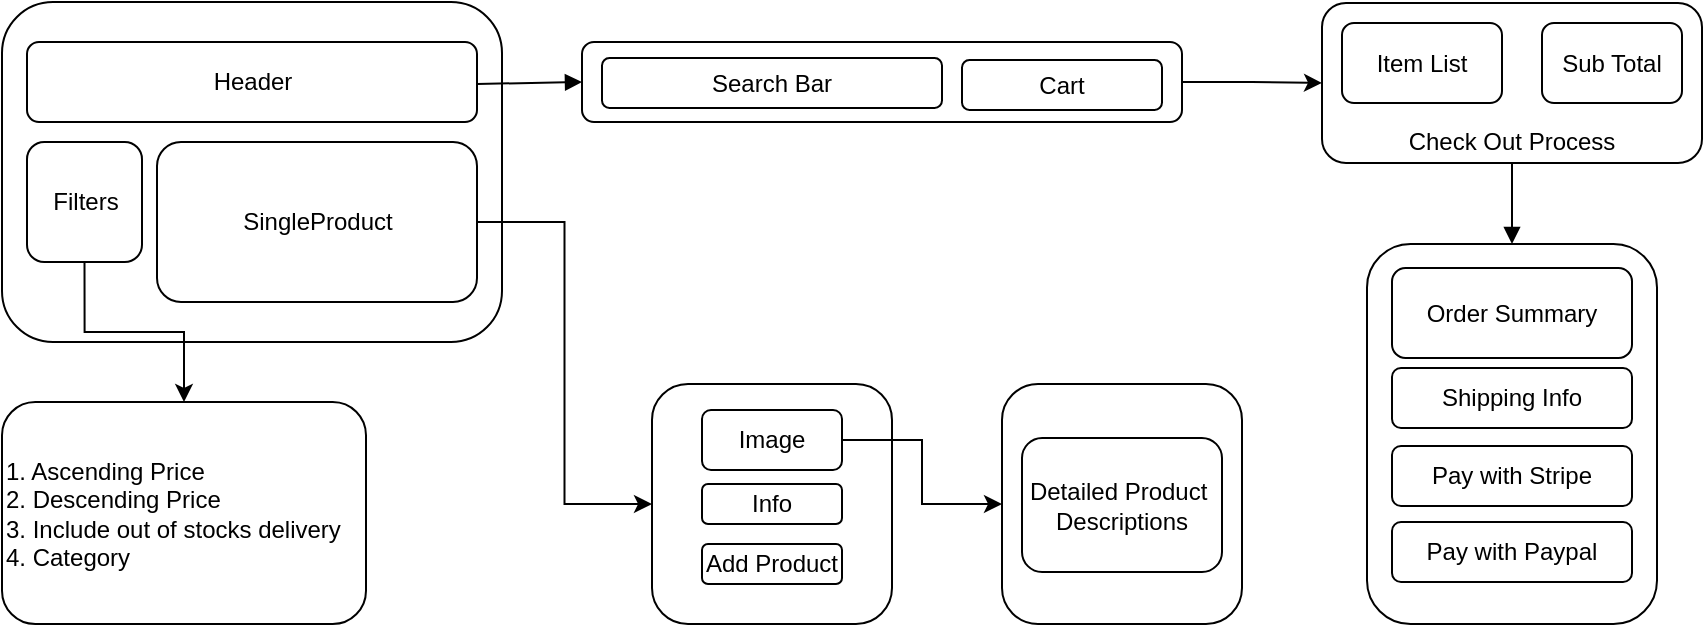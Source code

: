 <mxfile version="26.0.11">
  <diagram name="Page-1" id="5f0bae14-7c28-e335-631c-24af17079c00">
    <mxGraphModel dx="984" dy="607" grid="1" gridSize="10" guides="1" tooltips="1" connect="1" arrows="1" fold="1" page="1" pageScale="1" pageWidth="1100" pageHeight="850" background="none" math="0" shadow="0">
      <root>
        <mxCell id="0" />
        <mxCell id="1" parent="0" />
        <mxCell id="hUGraTTiiIYDoasSvpjc-1" value="" style="rounded=1;whiteSpace=wrap;html=1;strokeWidth=1;" parent="1" vertex="1">
          <mxGeometry x="30" y="150" width="250" height="170" as="geometry" />
        </mxCell>
        <mxCell id="hUGraTTiiIYDoasSvpjc-6" value="Header" style="rounded=1;whiteSpace=wrap;html=1;" parent="1" vertex="1">
          <mxGeometry x="42.5" y="170" width="225" height="40" as="geometry" />
        </mxCell>
        <mxCell id="L1TAeS7wLeBHiriWUBnC-2" style="edgeStyle=orthogonalEdgeStyle;rounded=0;orthogonalLoop=1;jettySize=auto;html=1;exitX=0.5;exitY=1;exitDx=0;exitDy=0;entryX=0.5;entryY=0;entryDx=0;entryDy=0;" edge="1" parent="1" source="hUGraTTiiIYDoasSvpjc-7" target="hUGraTTiiIYDoasSvpjc-12">
          <mxGeometry relative="1" as="geometry" />
        </mxCell>
        <mxCell id="hUGraTTiiIYDoasSvpjc-7" value="Filters" style="rounded=1;whiteSpace=wrap;html=1;" parent="1" vertex="1">
          <mxGeometry x="42.5" y="220" width="57.5" height="60" as="geometry" />
        </mxCell>
        <mxCell id="hUGraTTiiIYDoasSvpjc-40" style="edgeStyle=orthogonalEdgeStyle;rounded=0;orthogonalLoop=1;jettySize=auto;html=1;exitX=1;exitY=0.5;exitDx=0;exitDy=0;entryX=0;entryY=0.5;entryDx=0;entryDy=0;" parent="1" source="hUGraTTiiIYDoasSvpjc-8" target="hUGraTTiiIYDoasSvpjc-31" edge="1">
          <mxGeometry relative="1" as="geometry" />
        </mxCell>
        <mxCell id="hUGraTTiiIYDoasSvpjc-8" value="SingleProduct" style="rounded=1;whiteSpace=wrap;html=1;strokeWidth=1;" parent="1" vertex="1">
          <mxGeometry x="107.5" y="220" width="160" height="80" as="geometry" />
        </mxCell>
        <mxCell id="L1TAeS7wLeBHiriWUBnC-3" style="edgeStyle=orthogonalEdgeStyle;rounded=0;orthogonalLoop=1;jettySize=auto;html=1;exitX=1;exitY=0.5;exitDx=0;exitDy=0;entryX=0;entryY=0.5;entryDx=0;entryDy=0;" edge="1" parent="1" source="hUGraTTiiIYDoasSvpjc-9" target="hUGraTTiiIYDoasSvpjc-13">
          <mxGeometry relative="1" as="geometry" />
        </mxCell>
        <mxCell id="hUGraTTiiIYDoasSvpjc-9" value="" style="rounded=1;whiteSpace=wrap;html=1;fillColor=none;" parent="1" vertex="1">
          <mxGeometry x="320" y="170" width="300" height="40" as="geometry" />
        </mxCell>
        <mxCell id="hUGraTTiiIYDoasSvpjc-10" value="Search Bar" style="rounded=1;whiteSpace=wrap;html=1;" parent="1" vertex="1">
          <mxGeometry x="330" y="178" width="170" height="25" as="geometry" />
        </mxCell>
        <mxCell id="hUGraTTiiIYDoasSvpjc-11" value="Cart" style="rounded=1;whiteSpace=wrap;html=1;" parent="1" vertex="1">
          <mxGeometry x="510" y="179" width="100" height="25" as="geometry" />
        </mxCell>
        <mxCell id="hUGraTTiiIYDoasSvpjc-12" value="1. Ascending Price&lt;div&gt;2. Descending Price&lt;/div&gt;&lt;div&gt;3. Include out of stocks delivery&lt;/div&gt;&lt;div&gt;4. Category&lt;/div&gt;" style="rounded=1;whiteSpace=wrap;html=1;align=left;" parent="1" vertex="1">
          <mxGeometry x="30" y="350" width="182" height="111" as="geometry" />
        </mxCell>
        <mxCell id="hUGraTTiiIYDoasSvpjc-13" value="&lt;div&gt;&lt;br&gt;&lt;/div&gt;&lt;div&gt;&lt;br&gt;&lt;/div&gt;&lt;div&gt;&lt;br&gt;&lt;/div&gt;&lt;div&gt;&lt;br&gt;&lt;/div&gt;Check Out Process" style="rounded=1;whiteSpace=wrap;html=1;" parent="1" vertex="1">
          <mxGeometry x="690" y="150.5" width="190" height="80" as="geometry" />
        </mxCell>
        <mxCell id="hUGraTTiiIYDoasSvpjc-14" value="Item List" style="rounded=1;whiteSpace=wrap;html=1;" parent="1" vertex="1">
          <mxGeometry x="700" y="160.5" width="80" height="40" as="geometry" />
        </mxCell>
        <mxCell id="hUGraTTiiIYDoasSvpjc-15" value="Sub Total" style="rounded=1;whiteSpace=wrap;html=1;" parent="1" vertex="1">
          <mxGeometry x="800" y="160.5" width="70" height="40" as="geometry" />
        </mxCell>
        <mxCell id="hUGraTTiiIYDoasSvpjc-16" value="" style="rounded=1;whiteSpace=wrap;html=1;" parent="1" vertex="1">
          <mxGeometry x="712.5" y="271" width="145" height="190" as="geometry" />
        </mxCell>
        <mxCell id="hUGraTTiiIYDoasSvpjc-17" value="Order Summary" style="rounded=1;whiteSpace=wrap;html=1;" parent="1" vertex="1">
          <mxGeometry x="725" y="283" width="120" height="45" as="geometry" />
        </mxCell>
        <mxCell id="hUGraTTiiIYDoasSvpjc-18" value="Pay with Paypal" style="rounded=1;whiteSpace=wrap;html=1;" parent="1" vertex="1">
          <mxGeometry x="725" y="410" width="120" height="30" as="geometry" />
        </mxCell>
        <mxCell id="hUGraTTiiIYDoasSvpjc-20" value="Pay with Stripe" style="rounded=1;whiteSpace=wrap;html=1;" parent="1" vertex="1">
          <mxGeometry x="725" y="372" width="120" height="30" as="geometry" />
        </mxCell>
        <mxCell id="hUGraTTiiIYDoasSvpjc-21" value="Shipping Info" style="rounded=1;whiteSpace=wrap;html=1;" parent="1" vertex="1">
          <mxGeometry x="725" y="333" width="120" height="30" as="geometry" />
        </mxCell>
        <mxCell id="hUGraTTiiIYDoasSvpjc-23" value="" style="html=1;verticalAlign=bottom;endArrow=block;curved=0;rounded=0;entryX=0;entryY=0.5;entryDx=0;entryDy=0;" parent="1" target="hUGraTTiiIYDoasSvpjc-9" edge="1">
          <mxGeometry width="80" relative="1" as="geometry">
            <mxPoint x="267.5" y="191" as="sourcePoint" />
            <mxPoint x="347.5" y="191" as="targetPoint" />
          </mxGeometry>
        </mxCell>
        <mxCell id="hUGraTTiiIYDoasSvpjc-30" value="" style="html=1;verticalAlign=bottom;endArrow=block;curved=0;rounded=0;exitX=0.5;exitY=1;exitDx=0;exitDy=0;entryX=0.5;entryY=0;entryDx=0;entryDy=0;" parent="1" source="hUGraTTiiIYDoasSvpjc-13" target="hUGraTTiiIYDoasSvpjc-16" edge="1">
          <mxGeometry width="80" relative="1" as="geometry">
            <mxPoint x="820" y="290" as="sourcePoint" />
            <mxPoint x="900" y="290" as="targetPoint" />
          </mxGeometry>
        </mxCell>
        <mxCell id="hUGraTTiiIYDoasSvpjc-31" value="" style="rounded=1;whiteSpace=wrap;html=1;" parent="1" vertex="1">
          <mxGeometry x="355" y="341" width="120" height="120" as="geometry" />
        </mxCell>
        <mxCell id="hUGraTTiiIYDoasSvpjc-42" style="edgeStyle=orthogonalEdgeStyle;rounded=0;orthogonalLoop=1;jettySize=auto;html=1;exitX=1;exitY=0.5;exitDx=0;exitDy=0;entryX=0;entryY=0.5;entryDx=0;entryDy=0;" parent="1" source="hUGraTTiiIYDoasSvpjc-34" target="hUGraTTiiIYDoasSvpjc-41" edge="1">
          <mxGeometry relative="1" as="geometry" />
        </mxCell>
        <mxCell id="hUGraTTiiIYDoasSvpjc-34" value="Image" style="rounded=1;whiteSpace=wrap;html=1;" parent="1" vertex="1">
          <mxGeometry x="380" y="354" width="70" height="30" as="geometry" />
        </mxCell>
        <mxCell id="hUGraTTiiIYDoasSvpjc-36" value="Info" style="rounded=1;whiteSpace=wrap;html=1;" parent="1" vertex="1">
          <mxGeometry x="380" y="391" width="70" height="20" as="geometry" />
        </mxCell>
        <mxCell id="hUGraTTiiIYDoasSvpjc-38" value="Add Product" style="rounded=1;whiteSpace=wrap;html=1;" parent="1" vertex="1">
          <mxGeometry x="380" y="421" width="70" height="20" as="geometry" />
        </mxCell>
        <mxCell id="hUGraTTiiIYDoasSvpjc-41" value="" style="rounded=1;whiteSpace=wrap;html=1;" parent="1" vertex="1">
          <mxGeometry x="530" y="341" width="120" height="120" as="geometry" />
        </mxCell>
        <mxCell id="L1TAeS7wLeBHiriWUBnC-1" value="Detailed Product&amp;nbsp;&lt;div&gt;Descriptions&lt;/div&gt;" style="rounded=1;whiteSpace=wrap;html=1;" vertex="1" parent="1">
          <mxGeometry x="540" y="368" width="100" height="67" as="geometry" />
        </mxCell>
      </root>
    </mxGraphModel>
  </diagram>
</mxfile>

